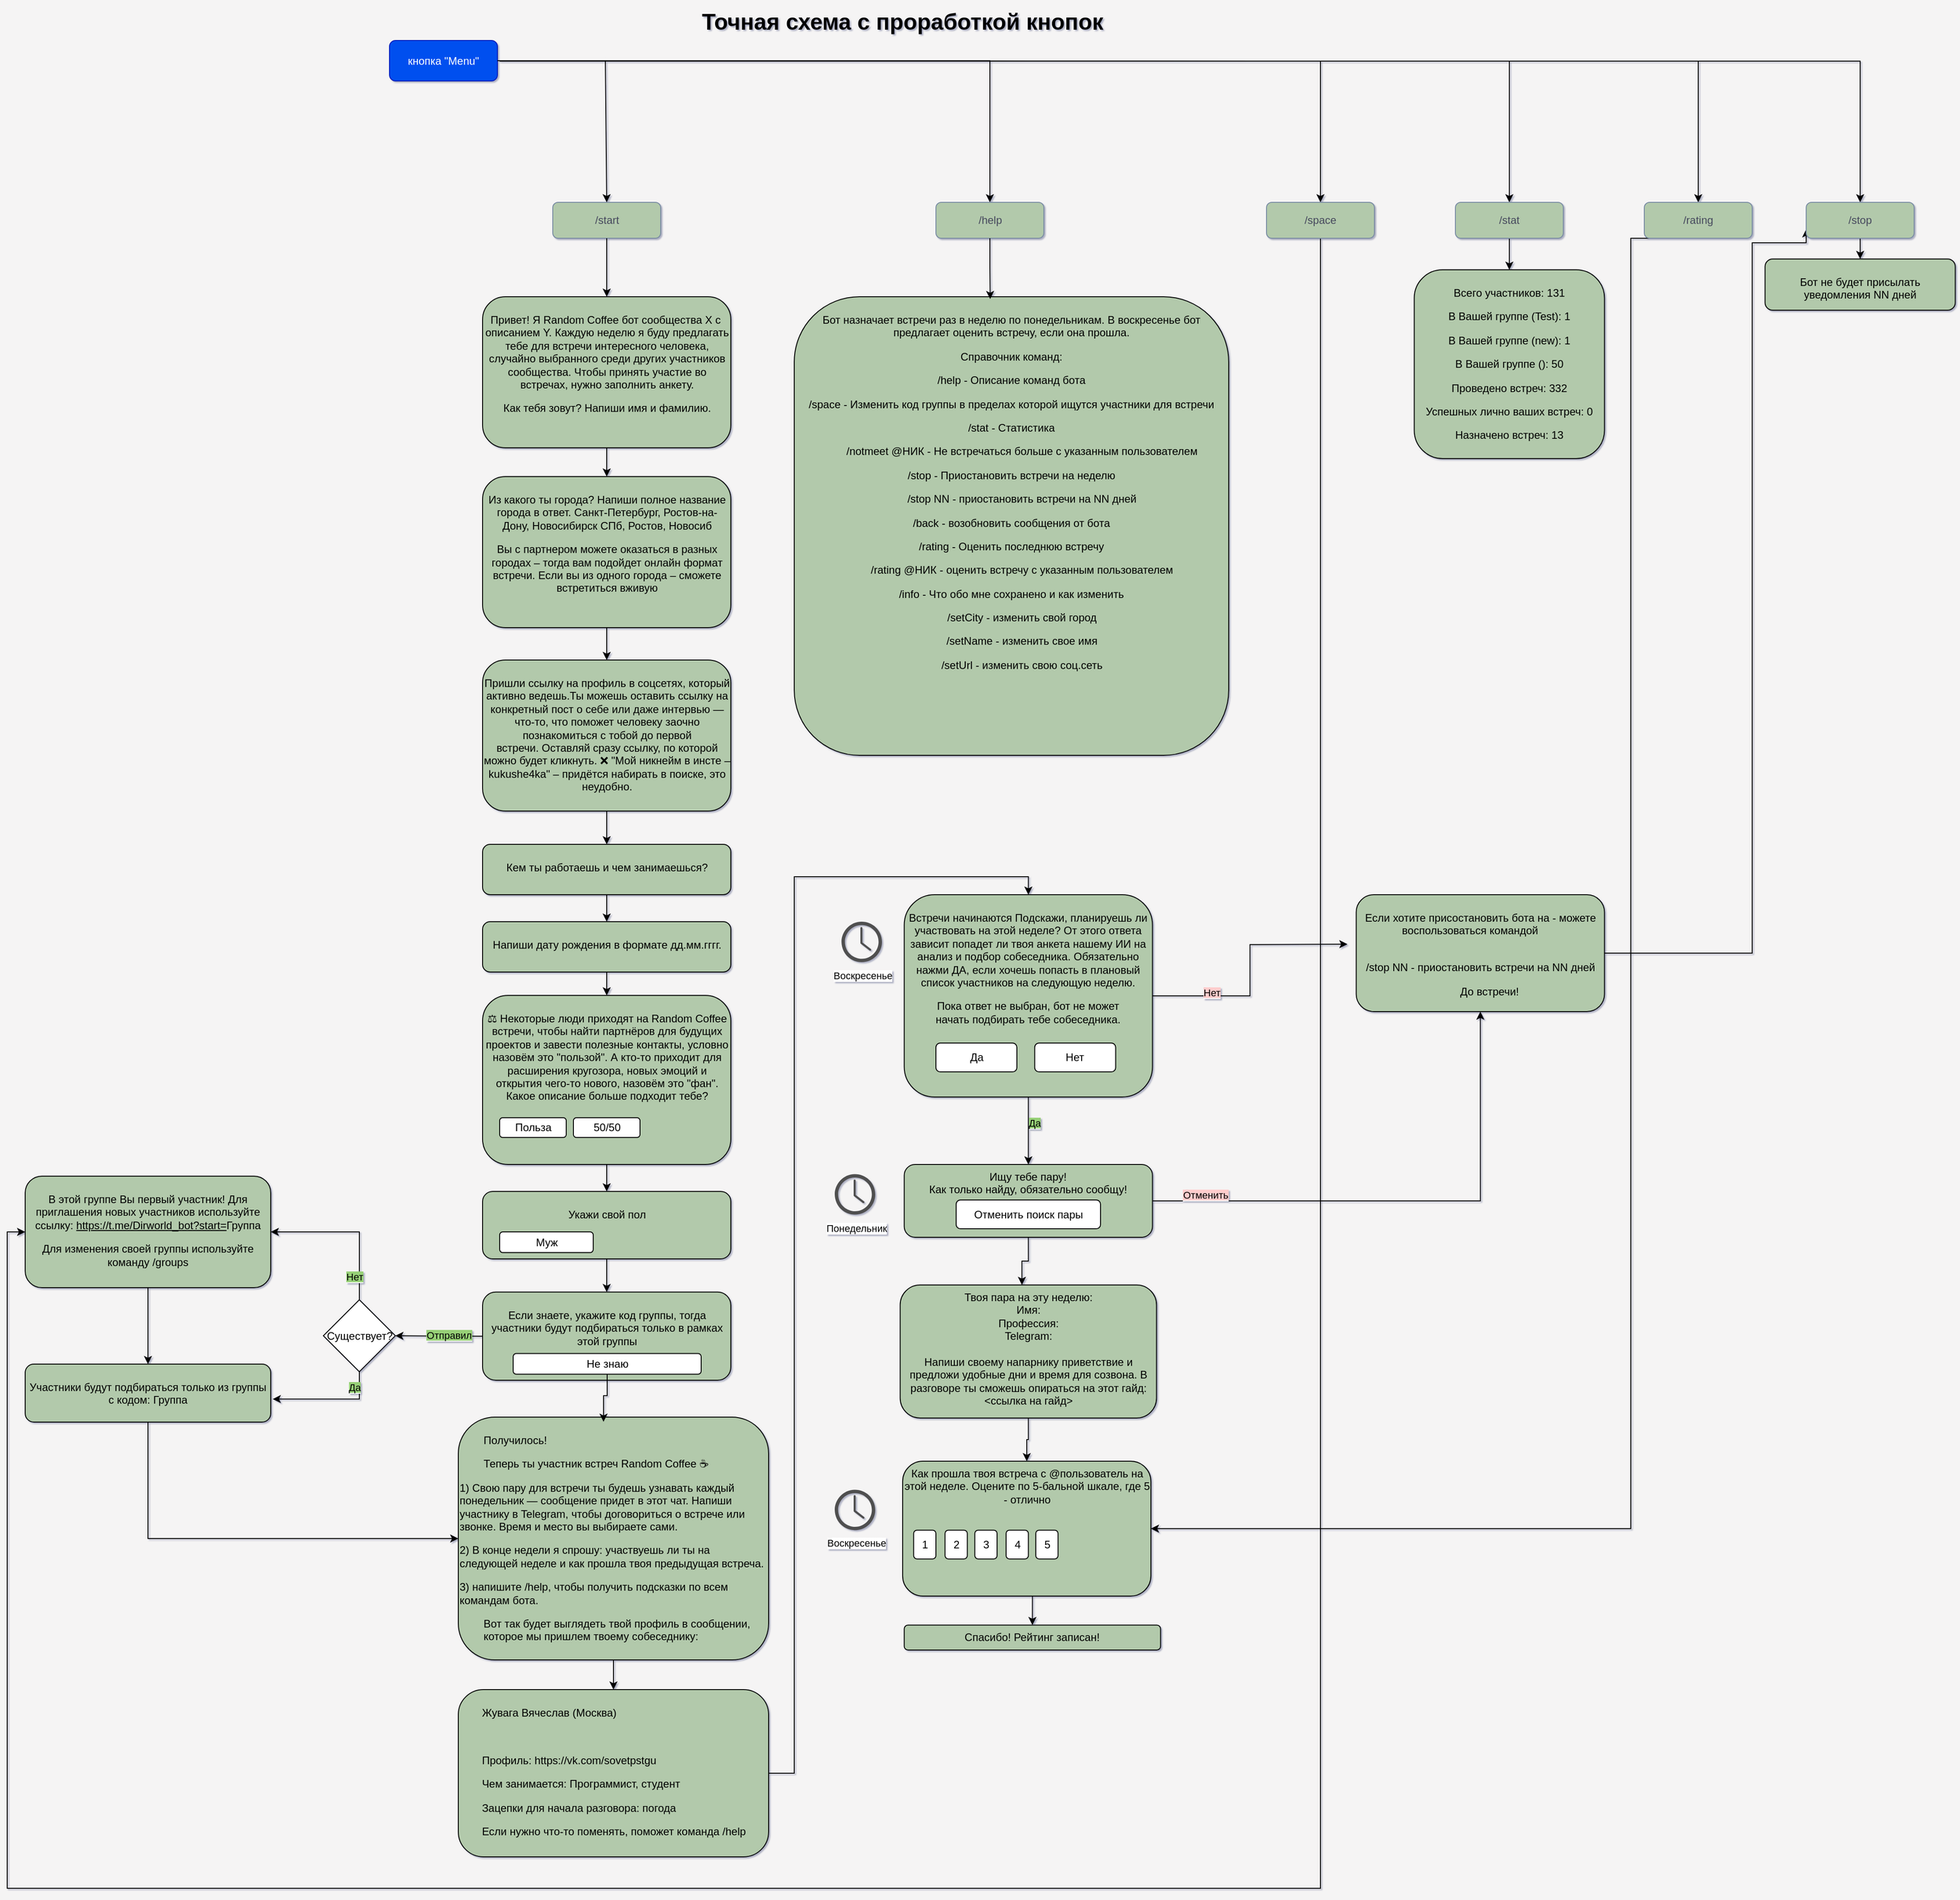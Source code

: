 <mxfile version="24.7.16">
  <diagram id="C5RBs43oDa-KdzZeNtuy" name="Page-1">
    <mxGraphModel dx="4160" dy="3580" grid="1" gridSize="15" guides="1" tooltips="1" connect="1" arrows="0" fold="1" page="1" pageScale="1" pageWidth="827" pageHeight="1169" background="#f5f4f4" math="0" shadow="1">
      <root>
        <mxCell id="WIyWlLk6GJQsqaUBKTNV-0" />
        <mxCell id="WIyWlLk6GJQsqaUBKTNV-1" parent="WIyWlLk6GJQsqaUBKTNV-0" />
        <mxCell id="NgL67tKta2Qz76Dpu4RY-0" value="/start" style="rounded=1;whiteSpace=wrap;html=1;fontSize=12;glass=0;strokeWidth=1;shadow=0;labelBackgroundColor=none;fillColor=#B2C9AB;strokeColor=#788AA3;fontColor=#46495D;" parent="WIyWlLk6GJQsqaUBKTNV-1" vertex="1">
          <mxGeometry x="-973.5" y="-810" width="120" height="40" as="geometry" />
        </mxCell>
        <mxCell id="9mOjJ1WsE1OZXJ1qL5d5-37" style="edgeStyle=orthogonalEdgeStyle;rounded=0;orthogonalLoop=1;jettySize=auto;html=1;exitX=0.5;exitY=1;exitDx=0;exitDy=0;entryX=0.5;entryY=0;entryDx=0;entryDy=0;" edge="1" parent="WIyWlLk6GJQsqaUBKTNV-1" source="NgL67tKta2Qz76Dpu4RY-1" target="9mOjJ1WsE1OZXJ1qL5d5-0">
          <mxGeometry relative="1" as="geometry" />
        </mxCell>
        <mxCell id="NgL67tKta2Qz76Dpu4RY-1" value="&lt;p&gt;Привет!&amp;nbsp;&lt;span style=&quot;background-color: initial;&quot;&gt;Я Random Coffee бот сообщества X c&amp;nbsp; описанием Y.&amp;nbsp;&lt;/span&gt;&lt;span style=&quot;background-color: initial;&quot;&gt;Каждую неделю я буду предлагать тебе для встречи интересного человека, случайно выбранного среди других участников сообщества.&amp;nbsp;&lt;/span&gt;&lt;span style=&quot;background-color: initial;&quot;&gt;Чтобы принять участие во встречах, нужно заполнить анкету.&lt;/span&gt;&lt;/p&gt;&lt;p&gt;Как тебя зовут? Напиши имя и фамилию.&lt;/p&gt;&lt;p&gt;&lt;/p&gt;&lt;p&gt;&lt;br&gt;&lt;/p&gt;&lt;p&gt;&lt;/p&gt;&lt;p&gt;&lt;/p&gt;&lt;p&gt;&lt;/p&gt;" style="rounded=1;whiteSpace=wrap;html=1;fillColor=#b2c9ab;horizontal=1;verticalAlign=top;" parent="WIyWlLk6GJQsqaUBKTNV-1" vertex="1">
          <mxGeometry x="-1051.5" y="-705" width="276" height="168" as="geometry" />
        </mxCell>
        <mxCell id="NgL67tKta2Qz76Dpu4RY-6" value="&lt;font style=&quot;font-size: 25px;&quot;&gt;&lt;b&gt;Точная схема с проработкой кнопок&lt;/b&gt;&lt;/font&gt;" style="text;html=1;align=center;verticalAlign=middle;resizable=0;points=[];autosize=1;strokeColor=none;fillColor=none;" parent="WIyWlLk6GJQsqaUBKTNV-1" vertex="1">
          <mxGeometry x="-825" y="-1035" width="480" height="45" as="geometry" />
        </mxCell>
        <mxCell id="NgL67tKta2Qz76Dpu4RY-7" value="" style="endArrow=classic;html=1;rounded=0;exitX=0.5;exitY=1;exitDx=0;exitDy=0;entryX=0.5;entryY=0;entryDx=0;entryDy=0;" parent="WIyWlLk6GJQsqaUBKTNV-1" source="NgL67tKta2Qz76Dpu4RY-0" target="NgL67tKta2Qz76Dpu4RY-1" edge="1">
          <mxGeometry width="50" height="50" relative="1" as="geometry">
            <mxPoint x="-675" y="-10" as="sourcePoint" />
            <mxPoint x="-913.5" y="-510" as="targetPoint" />
          </mxGeometry>
        </mxCell>
        <mxCell id="NgL67tKta2Qz76Dpu4RY-13" style="edgeStyle=orthogonalEdgeStyle;rounded=0;orthogonalLoop=1;jettySize=auto;html=1;exitX=1;exitY=0.5;exitDx=0;exitDy=0;entryX=0.5;entryY=0;entryDx=0;entryDy=0;" parent="WIyWlLk6GJQsqaUBKTNV-1" source="NgL67tKta2Qz76Dpu4RY-12" target="9mOjJ1WsE1OZXJ1qL5d5-82" edge="1">
          <mxGeometry relative="1" as="geometry">
            <mxPoint x="-555" y="-840" as="targetPoint" />
            <Array as="points">
              <mxPoint x="-487" y="-967" />
            </Array>
          </mxGeometry>
        </mxCell>
        <mxCell id="NgL67tKta2Qz76Dpu4RY-12" value="кнопка &quot;Menu&quot;" style="whiteSpace=wrap;html=1;fillColor=#0050ef;strokeColor=#001DBC;fontColor=#ffffff;rounded=1;glass=0;strokeWidth=1;shadow=0;labelBackgroundColor=none;" parent="WIyWlLk6GJQsqaUBKTNV-1" vertex="1">
          <mxGeometry x="-1155" y="-990" width="120" height="45" as="geometry" />
        </mxCell>
        <mxCell id="NgL67tKta2Qz76Dpu4RY-14" value="" style="endArrow=classic;html=1;rounded=0;exitX=1;exitY=0.5;exitDx=0;exitDy=0;entryX=0.5;entryY=0;entryDx=0;entryDy=0;" parent="WIyWlLk6GJQsqaUBKTNV-1" source="NgL67tKta2Qz76Dpu4RY-12" target="NgL67tKta2Qz76Dpu4RY-0" edge="1">
          <mxGeometry width="50" height="50" relative="1" as="geometry">
            <mxPoint x="-645" y="-625" as="sourcePoint" />
            <mxPoint x="-595" y="-675" as="targetPoint" />
            <Array as="points">
              <mxPoint x="-915" y="-967" />
            </Array>
          </mxGeometry>
        </mxCell>
        <mxCell id="dAuATI4sIa5IFpTI0_0F-1" value="" style="endArrow=classic;html=1;rounded=0;exitX=1;exitY=0.5;exitDx=0;exitDy=0;entryX=0.5;entryY=0;entryDx=0;entryDy=0;" parent="WIyWlLk6GJQsqaUBKTNV-1" source="NgL67tKta2Qz76Dpu4RY-12" target="9mOjJ1WsE1OZXJ1qL5d5-87" edge="1">
          <mxGeometry width="50" height="50" relative="1" as="geometry">
            <mxPoint x="-240" y="-745" as="sourcePoint" />
            <mxPoint x="-8" y="-810" as="targetPoint" />
            <Array as="points">
              <mxPoint x="-120" y="-967" />
              <mxPoint x="-120" y="-885" />
            </Array>
          </mxGeometry>
        </mxCell>
        <mxCell id="9mOjJ1WsE1OZXJ1qL5d5-38" style="edgeStyle=orthogonalEdgeStyle;rounded=0;orthogonalLoop=1;jettySize=auto;html=1;exitX=0.5;exitY=1;exitDx=0;exitDy=0;entryX=0.5;entryY=0;entryDx=0;entryDy=0;" edge="1" parent="WIyWlLk6GJQsqaUBKTNV-1" source="9mOjJ1WsE1OZXJ1qL5d5-0" target="9mOjJ1WsE1OZXJ1qL5d5-2">
          <mxGeometry relative="1" as="geometry" />
        </mxCell>
        <mxCell id="9mOjJ1WsE1OZXJ1qL5d5-0" value="&lt;p&gt;Из какого ты города? Напиши полное название города в ответ.&amp;nbsp;&lt;span style=&quot;background-color: initial;&quot;&gt;Санкт-Петербург, Ростов-на-Дону, Новосибирск&lt;/span&gt;&lt;span style=&quot;background-color: initial;&quot;&gt;&amp;nbsp;СПб, Ростов, Новосиб&lt;/span&gt;&lt;/p&gt;&lt;p&gt;&lt;/p&gt;&lt;p&gt;&lt;/p&gt;&lt;p&gt;&lt;/p&gt;&lt;p&gt;Вы с партнером можете оказаться в разных городах – тогда вам подойдет онлайн формат встречи.&amp;nbsp;&lt;span style=&quot;background-color: initial;&quot;&gt;Если вы из одного города – сможете встретиться вживую&lt;/span&gt;&lt;/p&gt;&lt;p&gt;&lt;/p&gt;&lt;p&gt;&lt;/p&gt;&lt;p&gt;&lt;/p&gt;" style="rounded=1;whiteSpace=wrap;html=1;fillColor=#b2c9ab;horizontal=1;verticalAlign=top;" vertex="1" parent="WIyWlLk6GJQsqaUBKTNV-1">
          <mxGeometry x="-1051.5" y="-505" width="276" height="168" as="geometry" />
        </mxCell>
        <mxCell id="9mOjJ1WsE1OZXJ1qL5d5-39" style="edgeStyle=orthogonalEdgeStyle;rounded=0;orthogonalLoop=1;jettySize=auto;html=1;exitX=0.5;exitY=1;exitDx=0;exitDy=0;entryX=0.5;entryY=0;entryDx=0;entryDy=0;" edge="1" parent="WIyWlLk6GJQsqaUBKTNV-1" source="9mOjJ1WsE1OZXJ1qL5d5-2" target="9mOjJ1WsE1OZXJ1qL5d5-4">
          <mxGeometry relative="1" as="geometry" />
        </mxCell>
        <mxCell id="9mOjJ1WsE1OZXJ1qL5d5-2" value="&lt;p&gt;Пришли ссылку на профиль в соцсетях, который активно ведешь.&lt;span style=&quot;background-color: initial;&quot;&gt;Ты можешь оставить ссылку на конкретный пост о себе или даже интервью — что-то, что поможет человеку заочно познакомиться с тобой до первой встречи.&amp;nbsp;&lt;/span&gt;&lt;span style=&quot;background-color: initial;&quot;&gt;Оставляй сразу ссылку, по которой можно будет кликнуть. ❌ &quot;Мой никнейм в инсте – kukushe4ka&quot; – придётся набирать в поиске, это неудобно.&lt;/span&gt;&lt;/p&gt;&lt;p&gt;&lt;/p&gt;&lt;p&gt;&lt;/p&gt;&lt;p&gt;&lt;/p&gt;" style="rounded=1;whiteSpace=wrap;html=1;fillColor=#b2c9ab;horizontal=1;verticalAlign=top;" vertex="1" parent="WIyWlLk6GJQsqaUBKTNV-1">
          <mxGeometry x="-1051.5" y="-301" width="276" height="168" as="geometry" />
        </mxCell>
        <mxCell id="9mOjJ1WsE1OZXJ1qL5d5-40" style="edgeStyle=orthogonalEdgeStyle;rounded=0;orthogonalLoop=1;jettySize=auto;html=1;exitX=0.5;exitY=1;exitDx=0;exitDy=0;entryX=0.5;entryY=0;entryDx=0;entryDy=0;" edge="1" parent="WIyWlLk6GJQsqaUBKTNV-1" source="9mOjJ1WsE1OZXJ1qL5d5-4" target="9mOjJ1WsE1OZXJ1qL5d5-5">
          <mxGeometry relative="1" as="geometry" />
        </mxCell>
        <mxCell id="9mOjJ1WsE1OZXJ1qL5d5-4" value="&lt;p&gt;Кем ты работаешь и чем занимаешься?&lt;/p&gt;&lt;p&gt;&lt;/p&gt;&lt;p&gt;&lt;/p&gt;&lt;p&gt;&lt;/p&gt;" style="rounded=1;whiteSpace=wrap;html=1;fillColor=#b2c9ab;horizontal=1;verticalAlign=top;" vertex="1" parent="WIyWlLk6GJQsqaUBKTNV-1">
          <mxGeometry x="-1051.5" y="-96" width="276" height="56" as="geometry" />
        </mxCell>
        <mxCell id="9mOjJ1WsE1OZXJ1qL5d5-42" style="edgeStyle=orthogonalEdgeStyle;rounded=0;orthogonalLoop=1;jettySize=auto;html=1;exitX=0.5;exitY=1;exitDx=0;exitDy=0;entryX=0.5;entryY=0;entryDx=0;entryDy=0;" edge="1" parent="WIyWlLk6GJQsqaUBKTNV-1" source="9mOjJ1WsE1OZXJ1qL5d5-5" target="9mOjJ1WsE1OZXJ1qL5d5-6">
          <mxGeometry relative="1" as="geometry" />
        </mxCell>
        <mxCell id="9mOjJ1WsE1OZXJ1qL5d5-5" value="&lt;p&gt;Напиши дату рождения в формате дд.мм.гггг.&lt;/p&gt;&lt;div&gt;&lt;br&gt;&lt;/div&gt;&lt;p&gt;&lt;/p&gt;&lt;p&gt;&lt;/p&gt;&lt;p&gt;&lt;/p&gt;" style="rounded=1;whiteSpace=wrap;html=1;fillColor=#b2c9ab;horizontal=1;verticalAlign=top;" vertex="1" parent="WIyWlLk6GJQsqaUBKTNV-1">
          <mxGeometry x="-1051.5" y="-10" width="276" height="56" as="geometry" />
        </mxCell>
        <mxCell id="9mOjJ1WsE1OZXJ1qL5d5-43" style="edgeStyle=orthogonalEdgeStyle;rounded=0;orthogonalLoop=1;jettySize=auto;html=1;exitX=0.5;exitY=1;exitDx=0;exitDy=0;entryX=0.5;entryY=0;entryDx=0;entryDy=0;" edge="1" parent="WIyWlLk6GJQsqaUBKTNV-1" source="9mOjJ1WsE1OZXJ1qL5d5-6" target="9mOjJ1WsE1OZXJ1qL5d5-10">
          <mxGeometry relative="1" as="geometry" />
        </mxCell>
        <mxCell id="9mOjJ1WsE1OZXJ1qL5d5-6" value="&lt;p&gt;&lt;/p&gt;&lt;p&gt;&lt;/p&gt;&lt;p&gt;&lt;/p&gt;&lt;p&gt;&lt;/p&gt;&lt;p&gt;&lt;/p&gt;&lt;p&gt;&lt;span style=&quot;color: rgb(0, 0, 0);&quot;&gt;⚖️ Некоторые люди приходят на Random Coffee встречи, чтобы найти партнёров для будущих проектов и завести полезные контакты, условно назовём это &quot;пользой&quot;. А кто-то приходит для расширения кругозора, новых эмоций и открытия чего-то нового, назовём это &quot;фан&quot;. Какое описание больше подходит тебе?&lt;/span&gt;&lt;/p&gt;&lt;p&gt;&lt;/p&gt;&lt;p&gt;&lt;/p&gt;&lt;p&gt;&lt;/p&gt;" style="rounded=1;whiteSpace=wrap;html=1;fillColor=#b2c9ab;horizontal=1;verticalAlign=top;" vertex="1" parent="WIyWlLk6GJQsqaUBKTNV-1">
          <mxGeometry x="-1051.5" y="72" width="276" height="188" as="geometry" />
        </mxCell>
        <mxCell id="9mOjJ1WsE1OZXJ1qL5d5-7" value="Польза" style="rounded=1;whiteSpace=wrap;html=1;" vertex="1" parent="WIyWlLk6GJQsqaUBKTNV-1">
          <mxGeometry x="-1032.5" y="208" width="74" height="22" as="geometry" />
        </mxCell>
        <mxCell id="9mOjJ1WsE1OZXJ1qL5d5-8" value="50/50" style="rounded=1;whiteSpace=wrap;html=1;" vertex="1" parent="WIyWlLk6GJQsqaUBKTNV-1">
          <mxGeometry x="-950.5" y="208" width="74" height="22" as="geometry" />
        </mxCell>
        <mxCell id="9mOjJ1WsE1OZXJ1qL5d5-44" style="edgeStyle=orthogonalEdgeStyle;rounded=0;orthogonalLoop=1;jettySize=auto;html=1;exitX=0.5;exitY=1;exitDx=0;exitDy=0;entryX=0.5;entryY=0;entryDx=0;entryDy=0;" edge="1" parent="WIyWlLk6GJQsqaUBKTNV-1" source="9mOjJ1WsE1OZXJ1qL5d5-10" target="9mOjJ1WsE1OZXJ1qL5d5-13">
          <mxGeometry relative="1" as="geometry" />
        </mxCell>
        <mxCell id="9mOjJ1WsE1OZXJ1qL5d5-10" value="&lt;p&gt;Укажи свой пол&lt;/p&gt;&lt;p&gt;&lt;/p&gt;&lt;p&gt;&lt;/p&gt;&lt;p&gt;&lt;/p&gt;" style="rounded=1;whiteSpace=wrap;html=1;fillColor=#b2c9ab;horizontal=1;verticalAlign=top;" vertex="1" parent="WIyWlLk6GJQsqaUBKTNV-1">
          <mxGeometry x="-1051.5" y="290" width="276" height="75" as="geometry" />
        </mxCell>
        <mxCell id="9mOjJ1WsE1OZXJ1qL5d5-11" value="Муж" style="rounded=1;whiteSpace=wrap;html=1;" vertex="1" parent="WIyWlLk6GJQsqaUBKTNV-1">
          <mxGeometry x="-1032.5" y="335" width="104" height="23" as="geometry" />
        </mxCell>
        <mxCell id="9mOjJ1WsE1OZXJ1qL5d5-24" style="edgeStyle=orthogonalEdgeStyle;rounded=0;orthogonalLoop=1;jettySize=auto;html=1;exitX=0;exitY=0.5;exitDx=0;exitDy=0;entryX=1;entryY=0.5;entryDx=0;entryDy=0;" edge="1" parent="WIyWlLk6GJQsqaUBKTNV-1" source="9mOjJ1WsE1OZXJ1qL5d5-13" target="9mOjJ1WsE1OZXJ1qL5d5-19">
          <mxGeometry relative="1" as="geometry" />
        </mxCell>
        <mxCell id="9mOjJ1WsE1OZXJ1qL5d5-13" value="&lt;p&gt;Если знаете, укажите код группы, тогда участники будут подбираться только в рамках этой группы&lt;br&gt;&lt;/p&gt;&lt;p&gt;&lt;/p&gt;&lt;p&gt;&lt;/p&gt;&lt;p&gt;&lt;/p&gt;" style="rounded=1;whiteSpace=wrap;html=1;fillColor=#b2c9ab;horizontal=1;verticalAlign=top;" vertex="1" parent="WIyWlLk6GJQsqaUBKTNV-1">
          <mxGeometry x="-1051.5" y="401.88" width="276" height="98.12" as="geometry" />
        </mxCell>
        <mxCell id="9mOjJ1WsE1OZXJ1qL5d5-14" value="Не знаю" style="rounded=1;whiteSpace=wrap;html=1;" vertex="1" parent="WIyWlLk6GJQsqaUBKTNV-1">
          <mxGeometry x="-1017.5" y="470.25" width="209" height="23" as="geometry" />
        </mxCell>
        <mxCell id="9mOjJ1WsE1OZXJ1qL5d5-46" style="edgeStyle=orthogonalEdgeStyle;rounded=0;orthogonalLoop=1;jettySize=auto;html=1;exitX=0.5;exitY=1;exitDx=0;exitDy=0;entryX=0.5;entryY=0;entryDx=0;entryDy=0;" edge="1" parent="WIyWlLk6GJQsqaUBKTNV-1" source="9mOjJ1WsE1OZXJ1qL5d5-15" target="9mOjJ1WsE1OZXJ1qL5d5-29">
          <mxGeometry relative="1" as="geometry" />
        </mxCell>
        <mxCell id="9mOjJ1WsE1OZXJ1qL5d5-15" value="&lt;p style=&quot;text-align: left;&quot;&gt;&amp;nbsp; &amp;nbsp;&lt;span style=&quot;white-space: pre;&quot;&gt;&#x9;&lt;/span&gt;Получилось!&amp;nbsp;&lt;/p&gt;&lt;p style=&quot;text-align: left;&quot;&gt;&lt;span style=&quot;background-color: initial;&quot;&gt;&lt;span style=&quot;white-space: pre;&quot;&gt;&#x9;&lt;/span&gt;Теперь ты участник встреч Random Coffee ☕️&lt;/span&gt;&lt;/p&gt;&lt;p&gt;&lt;/p&gt;&lt;p&gt;&lt;/p&gt;&lt;p style=&quot;text-align: left;&quot;&gt;1) Свою пару для встречи ты будешь узнавать каждый понедельник — сообщение придет в этот чат.&amp;nbsp;&lt;span style=&quot;background-color: initial;&quot;&gt;Напиши участнику в Telegram, чтобы договориться о встрече или звонке.&amp;nbsp;&lt;/span&gt;&lt;span style=&quot;background-color: initial;&quot;&gt;Время и место вы выбираете сами.&lt;/span&gt;&lt;/p&gt;&lt;p&gt;&lt;/p&gt;&lt;p&gt;&lt;/p&gt;&lt;p style=&quot;text-align: left;&quot;&gt;2) В конце недели я спрошу: участвуешь ли ты на следующей неделе и как прошла твоя предыдущая встреча.&lt;/p&gt;&lt;p&gt;&lt;/p&gt;&lt;p&gt;&lt;/p&gt;&lt;p style=&quot;text-align: left;&quot;&gt;3) напишите /help, чтобы получить подсказки по всем командам бота.&lt;/p&gt;&lt;p&gt;&lt;/p&gt;&lt;p&gt;&lt;/p&gt;&lt;p style=&quot;text-align: left;&quot;&gt;&lt;span style=&quot;white-space: pre;&quot;&gt;&#x9;&lt;/span&gt;Вот так будет выглядеть твой профиль в сообщении, &lt;span style=&quot;white-space: pre;&quot;&gt;&#x9;&lt;/span&gt;которое мы пришлем твоему собеседнику:&lt;/p&gt;&lt;p&gt;&lt;/p&gt;&lt;p style=&quot;text-align: left;&quot;&gt;&lt;br&gt;&lt;/p&gt;&lt;p&gt;&lt;/p&gt;&lt;p&gt;&lt;/p&gt;&lt;p&gt;&lt;/p&gt;" style="rounded=1;whiteSpace=wrap;html=1;fillColor=#b2c9ab;horizontal=1;verticalAlign=top;" vertex="1" parent="WIyWlLk6GJQsqaUBKTNV-1">
          <mxGeometry x="-1078.5" y="541" width="345" height="270" as="geometry" />
        </mxCell>
        <mxCell id="9mOjJ1WsE1OZXJ1qL5d5-18" value="&lt;span style=&quot;background-color: rgb(151, 208, 119);&quot;&gt;Отправил&lt;br&gt;&lt;/span&gt;" style="edgeLabel;html=1;align=center;verticalAlign=middle;resizable=0;points=[];" vertex="1" connectable="0" parent="WIyWlLk6GJQsqaUBKTNV-1">
          <mxGeometry x="-1093.496" y="450.5" as="geometry">
            <mxPoint x="4" y="-1" as="offset" />
          </mxGeometry>
        </mxCell>
        <mxCell id="9mOjJ1WsE1OZXJ1qL5d5-23" style="edgeStyle=orthogonalEdgeStyle;rounded=0;orthogonalLoop=1;jettySize=auto;html=1;exitX=0.5;exitY=0;exitDx=0;exitDy=0;entryX=1;entryY=0.5;entryDx=0;entryDy=0;" edge="1" parent="WIyWlLk6GJQsqaUBKTNV-1" source="9mOjJ1WsE1OZXJ1qL5d5-19" target="9mOjJ1WsE1OZXJ1qL5d5-20">
          <mxGeometry relative="1" as="geometry" />
        </mxCell>
        <mxCell id="9mOjJ1WsE1OZXJ1qL5d5-19" value="Существует?" style="rhombus;whiteSpace=wrap;html=1;" vertex="1" parent="WIyWlLk6GJQsqaUBKTNV-1">
          <mxGeometry x="-1228.5" y="410.5" width="80" height="80" as="geometry" />
        </mxCell>
        <mxCell id="9mOjJ1WsE1OZXJ1qL5d5-27" style="edgeStyle=orthogonalEdgeStyle;rounded=0;orthogonalLoop=1;jettySize=auto;html=1;exitX=0.5;exitY=1;exitDx=0;exitDy=0;entryX=0.5;entryY=0;entryDx=0;entryDy=0;" edge="1" parent="WIyWlLk6GJQsqaUBKTNV-1" source="9mOjJ1WsE1OZXJ1qL5d5-20" target="9mOjJ1WsE1OZXJ1qL5d5-21">
          <mxGeometry relative="1" as="geometry" />
        </mxCell>
        <mxCell id="9mOjJ1WsE1OZXJ1qL5d5-20" value="&lt;p&gt;В этой группе Вы первый участник!&amp;nbsp;&lt;span style=&quot;background-color: initial;&quot;&gt;Для приглашения новых участников используйте ссылку:&amp;nbsp;&lt;/span&gt;&lt;a style=&quot;background-color: initial; color: rgb(0, 0, 0);&quot; target=&quot;_blank&quot; href=&quot;&lt;span style=&quot;&gt;https://t.me/Dirworld_bot?start=&lt;/a&gt;Группа&lt;/p&gt;&lt;p&gt;&lt;/p&gt;&lt;p&gt;Для изменения своей груп&lt;span class=&quot;ql-cursor&quot;&gt;﻿&lt;/span&gt;пы используйте команду&amp;nbsp;&lt;span style=&quot;background-color: initial;&quot;&gt;/groups&lt;/span&gt;&lt;/p&gt;&lt;p&gt;&lt;/p&gt;&lt;p&gt;&lt;/p&gt;&lt;p&gt;&lt;/p&gt;" style="rounded=1;whiteSpace=wrap;html=1;fillColor=#b2c9ab;horizontal=1;verticalAlign=top;" vertex="1" parent="WIyWlLk6GJQsqaUBKTNV-1">
          <mxGeometry x="-1560" y="272.94" width="273" height="124.12" as="geometry" />
        </mxCell>
        <mxCell id="9mOjJ1WsE1OZXJ1qL5d5-28" style="edgeStyle=orthogonalEdgeStyle;rounded=0;orthogonalLoop=1;jettySize=auto;html=1;exitX=0.5;exitY=1;exitDx=0;exitDy=0;entryX=0;entryY=0.5;entryDx=0;entryDy=0;" edge="1" parent="WIyWlLk6GJQsqaUBKTNV-1" source="9mOjJ1WsE1OZXJ1qL5d5-21" target="9mOjJ1WsE1OZXJ1qL5d5-15">
          <mxGeometry relative="1" as="geometry" />
        </mxCell>
        <mxCell id="9mOjJ1WsE1OZXJ1qL5d5-21" value="&lt;p&gt;Участники будут подбираться только из группы с кодом: Группа&lt;br&gt;&lt;/p&gt;&lt;p&gt;&lt;/p&gt;&lt;p&gt;&lt;/p&gt;&lt;p&gt;&lt;/p&gt;" style="rounded=1;whiteSpace=wrap;html=1;fillColor=#b2c9ab;horizontal=1;verticalAlign=top;" vertex="1" parent="WIyWlLk6GJQsqaUBKTNV-1">
          <mxGeometry x="-1560" y="482" width="273" height="64.5" as="geometry" />
        </mxCell>
        <mxCell id="9mOjJ1WsE1OZXJ1qL5d5-22" style="edgeStyle=orthogonalEdgeStyle;rounded=0;orthogonalLoop=1;jettySize=auto;html=1;exitX=0.5;exitY=1;exitDx=0;exitDy=0;entryX=1.008;entryY=0.603;entryDx=0;entryDy=0;entryPerimeter=0;" edge="1" parent="WIyWlLk6GJQsqaUBKTNV-1" source="9mOjJ1WsE1OZXJ1qL5d5-19" target="9mOjJ1WsE1OZXJ1qL5d5-21">
          <mxGeometry relative="1" as="geometry" />
        </mxCell>
        <mxCell id="9mOjJ1WsE1OZXJ1qL5d5-25" value="&lt;span style=&quot;background-color: rgb(151, 208, 119);&quot;&gt;Да&lt;br&gt;&lt;/span&gt;" style="edgeLabel;html=1;align=center;verticalAlign=middle;resizable=0;points=[];" vertex="1" connectable="0" parent="WIyWlLk6GJQsqaUBKTNV-1">
          <mxGeometry x="-1198.496" y="508.87" as="geometry">
            <mxPoint x="4" y="-1" as="offset" />
          </mxGeometry>
        </mxCell>
        <mxCell id="9mOjJ1WsE1OZXJ1qL5d5-26" value="&lt;span style=&quot;background-color: rgb(151, 208, 119);&quot;&gt;Нет&lt;br&gt;&lt;/span&gt;" style="edgeLabel;html=1;align=center;verticalAlign=middle;resizable=0;points=[];" vertex="1" connectable="0" parent="WIyWlLk6GJQsqaUBKTNV-1">
          <mxGeometry x="-1198.496" y="386" as="geometry">
            <mxPoint x="4" y="-1" as="offset" />
          </mxGeometry>
        </mxCell>
        <mxCell id="9mOjJ1WsE1OZXJ1qL5d5-86" style="edgeStyle=orthogonalEdgeStyle;rounded=0;orthogonalLoop=1;jettySize=auto;html=1;exitX=1;exitY=0.5;exitDx=0;exitDy=0;entryX=0.5;entryY=0;entryDx=0;entryDy=0;" edge="1" parent="WIyWlLk6GJQsqaUBKTNV-1" source="9mOjJ1WsE1OZXJ1qL5d5-29" target="9mOjJ1WsE1OZXJ1qL5d5-30">
          <mxGeometry relative="1" as="geometry">
            <Array as="points">
              <mxPoint x="-705" y="937" />
              <mxPoint x="-705" y="-60" />
              <mxPoint x="-445" y="-60" />
            </Array>
          </mxGeometry>
        </mxCell>
        <mxCell id="9mOjJ1WsE1OZXJ1qL5d5-29" value="&lt;p style=&quot;text-align: left;&quot;&gt;Жувага Вячеслав (Москва)&lt;/p&gt;&lt;p style=&quot;text-align: left;&quot;&gt;&lt;br&gt;&lt;/p&gt;&lt;p style=&quot;text-align: left;&quot;&gt;Профиль: https://vk.com/sovetpstgu&lt;/p&gt;&lt;p style=&quot;text-align: left;&quot;&gt;&lt;span style=&quot;background-color: initial;&quot;&gt;Чем занимается: Программист, студент&lt;/span&gt;&lt;br&gt;&lt;/p&gt;&lt;p style=&quot;text-align: left;&quot;&gt;&lt;span style=&quot;background-color: initial;&quot;&gt;Зацепки для начала разговора: погода&lt;/span&gt;&lt;br&gt;&lt;/p&gt;&lt;p style=&quot;text-align: left;&quot;&gt;&lt;span style=&quot;background-color: initial;&quot;&gt;Если нужно что-то поменять, поможет команда /help&lt;/span&gt;&lt;br&gt;&lt;/p&gt;&lt;p&gt;&lt;/p&gt;&lt;p&gt;&lt;/p&gt;&lt;p&gt;&lt;/p&gt;" style="rounded=1;whiteSpace=wrap;html=1;fillColor=#b2c9ab;horizontal=1;verticalAlign=top;" vertex="1" parent="WIyWlLk6GJQsqaUBKTNV-1">
          <mxGeometry x="-1078.5" y="844" width="345" height="186" as="geometry" />
        </mxCell>
        <mxCell id="9mOjJ1WsE1OZXJ1qL5d5-34" style="edgeStyle=orthogonalEdgeStyle;rounded=0;orthogonalLoop=1;jettySize=auto;html=1;exitX=1;exitY=0.5;exitDx=0;exitDy=0;" edge="1" parent="WIyWlLk6GJQsqaUBKTNV-1" source="9mOjJ1WsE1OZXJ1qL5d5-30">
          <mxGeometry relative="1" as="geometry">
            <mxPoint x="-90" y="15" as="targetPoint" />
          </mxGeometry>
        </mxCell>
        <mxCell id="9mOjJ1WsE1OZXJ1qL5d5-51" style="edgeStyle=orthogonalEdgeStyle;rounded=0;orthogonalLoop=1;jettySize=auto;html=1;exitX=0.5;exitY=1;exitDx=0;exitDy=0;entryX=0.5;entryY=0;entryDx=0;entryDy=0;" edge="1" parent="WIyWlLk6GJQsqaUBKTNV-1" source="9mOjJ1WsE1OZXJ1qL5d5-30" target="9mOjJ1WsE1OZXJ1qL5d5-49">
          <mxGeometry relative="1" as="geometry" />
        </mxCell>
        <mxCell id="9mOjJ1WsE1OZXJ1qL5d5-30" value="&lt;p&gt;Встречи начинаются&amp;nbsp;&lt;span style=&quot;background-color: initial;&quot;&gt;Подскажи, планируешь ли участвовать на&amp;nbsp;&lt;/span&gt;&lt;span style=&quot;background-color: initial;&quot;&gt;этой неделе?&amp;nbsp;&lt;/span&gt;&lt;span style=&quot;background-color: initial;&quot;&gt;От этого ответа зависит попадет ли твоя анкета&amp;nbsp;&lt;/span&gt;&lt;span style=&quot;background-color: initial;&quot;&gt;нашему ИИ на анализ и подбор собеседника.&amp;nbsp;&lt;/span&gt;&lt;span style=&quot;background-color: initial;&quot;&gt;Обязательно нажми ДА, если хочешь попасть&amp;nbsp;&lt;/span&gt;&lt;span style=&quot;background-color: initial;&quot;&gt;в плановый список участников на следующую&amp;nbsp;&lt;/span&gt;&lt;span style=&quot;background-color: initial;&quot;&gt;неделю.&lt;/span&gt;&lt;/p&gt;&lt;p&gt;&lt;span style=&quot;background-color: initial;&quot;&gt;Пока ответ не выбран, бот не может начать&amp;nbsp;&lt;/span&gt;&lt;span style=&quot;background-color: initial;&quot;&gt;подбирать тебе собеседника.&lt;/span&gt;&lt;/p&gt;&lt;p&gt;&lt;br&gt;&lt;/p&gt;&lt;p&gt;&amp;nbsp; &amp;nbsp; &amp;nbsp;&amp;nbsp;&lt;/p&gt;&lt;p&gt;&lt;/p&gt;&lt;p&gt;&lt;/p&gt;&lt;p&gt;&lt;/p&gt;" style="rounded=1;whiteSpace=wrap;html=1;fillColor=#b2c9ab;horizontal=1;verticalAlign=top;" vertex="1" parent="WIyWlLk6GJQsqaUBKTNV-1">
          <mxGeometry x="-582.75" y="-40" width="276" height="225" as="geometry" />
        </mxCell>
        <mxCell id="9mOjJ1WsE1OZXJ1qL5d5-32" value="Да" style="rounded=1;whiteSpace=wrap;html=1;" vertex="1" parent="WIyWlLk6GJQsqaUBKTNV-1">
          <mxGeometry x="-547.5" y="125" width="90" height="32" as="geometry" />
        </mxCell>
        <mxCell id="9mOjJ1WsE1OZXJ1qL5d5-33" value="Нет" style="rounded=1;whiteSpace=wrap;html=1;" vertex="1" parent="WIyWlLk6GJQsqaUBKTNV-1">
          <mxGeometry x="-437.68" y="125" width="90" height="32" as="geometry" />
        </mxCell>
        <mxCell id="9mOjJ1WsE1OZXJ1qL5d5-36" value="&lt;span style=&quot;background-color: rgb(255, 204, 204);&quot;&gt;Нет&lt;/span&gt;" style="edgeLabel;html=1;align=center;verticalAlign=middle;resizable=0;points=[];" vertex="1" connectable="0" parent="WIyWlLk6GJQsqaUBKTNV-1">
          <mxGeometry x="-333.246" y="275" as="geometry">
            <mxPoint x="92" y="-206" as="offset" />
          </mxGeometry>
        </mxCell>
        <mxCell id="9mOjJ1WsE1OZXJ1qL5d5-45" style="edgeStyle=orthogonalEdgeStyle;rounded=0;orthogonalLoop=1;jettySize=auto;html=1;exitX=0.5;exitY=1;exitDx=0;exitDy=0;entryX=0.468;entryY=0.019;entryDx=0;entryDy=0;entryPerimeter=0;" edge="1" parent="WIyWlLk6GJQsqaUBKTNV-1" source="9mOjJ1WsE1OZXJ1qL5d5-14" target="9mOjJ1WsE1OZXJ1qL5d5-15">
          <mxGeometry relative="1" as="geometry" />
        </mxCell>
        <mxCell id="9mOjJ1WsE1OZXJ1qL5d5-55" style="edgeStyle=orthogonalEdgeStyle;rounded=0;orthogonalLoop=1;jettySize=auto;html=1;exitX=1;exitY=0.5;exitDx=0;exitDy=0;entryX=0.5;entryY=1;entryDx=0;entryDy=0;" edge="1" parent="WIyWlLk6GJQsqaUBKTNV-1" source="9mOjJ1WsE1OZXJ1qL5d5-49" target="9mOjJ1WsE1OZXJ1qL5d5-96">
          <mxGeometry relative="1" as="geometry">
            <mxPoint x="-172.5" y="95" as="targetPoint" />
          </mxGeometry>
        </mxCell>
        <mxCell id="9mOjJ1WsE1OZXJ1qL5d5-49" value="Ищу тебе пару!&lt;br&gt;Как только найду, обязательно сообщу!" style="rounded=1;whiteSpace=wrap;html=1;fillColor=#b2c9ab;horizontal=1;verticalAlign=top;" vertex="1" parent="WIyWlLk6GJQsqaUBKTNV-1">
          <mxGeometry x="-582.75" y="260" width="276" height="81" as="geometry" />
        </mxCell>
        <mxCell id="9mOjJ1WsE1OZXJ1qL5d5-50" value="Отменить поиск пары" style="rounded=1;whiteSpace=wrap;html=1;" vertex="1" parent="WIyWlLk6GJQsqaUBKTNV-1">
          <mxGeometry x="-525" y="299.5" width="160.5" height="32" as="geometry" />
        </mxCell>
        <mxCell id="9mOjJ1WsE1OZXJ1qL5d5-52" value="&lt;span style=&quot;background-color: rgb(151, 208, 119);&quot;&gt;Да&lt;br&gt;&lt;/span&gt;" style="edgeLabel;html=1;align=center;verticalAlign=middle;resizable=0;points=[];" vertex="1" connectable="0" parent="WIyWlLk6GJQsqaUBKTNV-1">
          <mxGeometry x="-444.746" y="215" as="geometry">
            <mxPoint x="6" y="-1" as="offset" />
          </mxGeometry>
        </mxCell>
        <mxCell id="9mOjJ1WsE1OZXJ1qL5d5-53" value="" style="sketch=0;pointerEvents=1;shadow=0;dashed=0;html=1;strokeColor=none;fillColor=#505050;labelPosition=center;verticalLabelPosition=bottom;verticalAlign=top;outlineConnect=0;align=center;shape=mxgraph.office.concepts.clock;" vertex="1" parent="WIyWlLk6GJQsqaUBKTNV-1">
          <mxGeometry x="-660" y="270.75" width="45" height="45" as="geometry" />
        </mxCell>
        <mxCell id="9mOjJ1WsE1OZXJ1qL5d5-54" value="Понедельник" style="edgeLabel;html=1;align=center;verticalAlign=middle;resizable=0;points=[];" vertex="1" connectable="0" parent="WIyWlLk6GJQsqaUBKTNV-1">
          <mxGeometry x="-637.496" y="330.25" as="geometry">
            <mxPoint x="1" as="offset" />
          </mxGeometry>
        </mxCell>
        <mxCell id="9mOjJ1WsE1OZXJ1qL5d5-56" value="&lt;span style=&quot;background-color: rgb(255, 204, 204);&quot;&gt;Отменить&lt;/span&gt;" style="edgeLabel;html=1;align=center;verticalAlign=middle;resizable=0;points=[];" vertex="1" connectable="0" parent="WIyWlLk6GJQsqaUBKTNV-1">
          <mxGeometry x="-340.436" y="500" as="geometry">
            <mxPoint x="92" y="-206" as="offset" />
          </mxGeometry>
        </mxCell>
        <mxCell id="9mOjJ1WsE1OZXJ1qL5d5-67" style="edgeStyle=orthogonalEdgeStyle;rounded=0;orthogonalLoop=1;jettySize=auto;html=1;exitX=0.5;exitY=1;exitDx=0;exitDy=0;entryX=0.5;entryY=0;entryDx=0;entryDy=0;" edge="1" parent="WIyWlLk6GJQsqaUBKTNV-1" source="9mOjJ1WsE1OZXJ1qL5d5-57" target="9mOjJ1WsE1OZXJ1qL5d5-60">
          <mxGeometry relative="1" as="geometry" />
        </mxCell>
        <mxCell id="9mOjJ1WsE1OZXJ1qL5d5-57" value="Твоя пара на эту неделю:&lt;br&gt;Имя:&lt;br&gt;Профессия:&lt;br&gt;Telegram:&lt;br&gt;&lt;br&gt;Напиши своему напарнику приветствие и предложи удобные дни и время для созвона. В разговоре ты сможешь опираться на этот гайд: &amp;lt;ссылка на гайд&amp;gt;" style="rounded=1;whiteSpace=wrap;html=1;fillColor=#b2c9ab;horizontal=1;verticalAlign=top;" vertex="1" parent="WIyWlLk6GJQsqaUBKTNV-1">
          <mxGeometry x="-587.25" y="394" width="285" height="148" as="geometry" />
        </mxCell>
        <mxCell id="9mOjJ1WsE1OZXJ1qL5d5-58" style="edgeStyle=orthogonalEdgeStyle;rounded=0;orthogonalLoop=1;jettySize=auto;html=1;exitX=0.5;exitY=1;exitDx=0;exitDy=0;entryX=0.475;entryY=0;entryDx=0;entryDy=0;entryPerimeter=0;" edge="1" parent="WIyWlLk6GJQsqaUBKTNV-1" source="9mOjJ1WsE1OZXJ1qL5d5-49" target="9mOjJ1WsE1OZXJ1qL5d5-57">
          <mxGeometry relative="1" as="geometry" />
        </mxCell>
        <mxCell id="9mOjJ1WsE1OZXJ1qL5d5-77" style="edgeStyle=orthogonalEdgeStyle;rounded=0;orthogonalLoop=1;jettySize=auto;html=1;exitX=0.5;exitY=1;exitDx=0;exitDy=0;entryX=0.5;entryY=0;entryDx=0;entryDy=0;" edge="1" parent="WIyWlLk6GJQsqaUBKTNV-1" source="9mOjJ1WsE1OZXJ1qL5d5-60" target="9mOjJ1WsE1OZXJ1qL5d5-76">
          <mxGeometry relative="1" as="geometry" />
        </mxCell>
        <mxCell id="9mOjJ1WsE1OZXJ1qL5d5-60" value="Как прошла твоя встреча с @пользователь на этой неделе. Оцените по 5-баль&lt;span class=&quot;ql-cursor&quot;&gt;﻿&lt;/span&gt;ной шкале, где 5 - отлично" style="rounded=1;whiteSpace=wrap;html=1;fillColor=#b2c9ab;horizontal=1;verticalAlign=top;" vertex="1" parent="WIyWlLk6GJQsqaUBKTNV-1">
          <mxGeometry x="-584.5" y="590" width="276" height="150" as="geometry" />
        </mxCell>
        <mxCell id="9mOjJ1WsE1OZXJ1qL5d5-62" value="" style="sketch=0;pointerEvents=1;shadow=0;dashed=0;html=1;strokeColor=none;fillColor=#505050;labelPosition=center;verticalLabelPosition=bottom;verticalAlign=top;outlineConnect=0;align=center;shape=mxgraph.office.concepts.clock;" vertex="1" parent="WIyWlLk6GJQsqaUBKTNV-1">
          <mxGeometry x="-660" y="621.69" width="45" height="45" as="geometry" />
        </mxCell>
        <mxCell id="9mOjJ1WsE1OZXJ1qL5d5-63" value="Воскресенье" style="edgeLabel;html=1;align=center;verticalAlign=middle;resizable=0;points=[];" vertex="1" connectable="0" parent="WIyWlLk6GJQsqaUBKTNV-1">
          <mxGeometry x="-637.496" y="681.19" as="geometry">
            <mxPoint x="1" as="offset" />
          </mxGeometry>
        </mxCell>
        <mxCell id="9mOjJ1WsE1OZXJ1qL5d5-71" value="1" style="rounded=1;whiteSpace=wrap;html=1;" vertex="1" parent="WIyWlLk6GJQsqaUBKTNV-1">
          <mxGeometry x="-572.25" y="666.69" width="24.75" height="32" as="geometry" />
        </mxCell>
        <mxCell id="9mOjJ1WsE1OZXJ1qL5d5-72" value="2" style="rounded=1;whiteSpace=wrap;html=1;" vertex="1" parent="WIyWlLk6GJQsqaUBKTNV-1">
          <mxGeometry x="-537.37" y="666.69" width="24.75" height="32" as="geometry" />
        </mxCell>
        <mxCell id="9mOjJ1WsE1OZXJ1qL5d5-73" value="3" style="rounded=1;whiteSpace=wrap;html=1;" vertex="1" parent="WIyWlLk6GJQsqaUBKTNV-1">
          <mxGeometry x="-504.25" y="666.69" width="24.75" height="32" as="geometry" />
        </mxCell>
        <mxCell id="9mOjJ1WsE1OZXJ1qL5d5-74" value="4" style="rounded=1;whiteSpace=wrap;html=1;" vertex="1" parent="WIyWlLk6GJQsqaUBKTNV-1">
          <mxGeometry x="-469.5" y="666.69" width="24.75" height="32" as="geometry" />
        </mxCell>
        <mxCell id="9mOjJ1WsE1OZXJ1qL5d5-75" value="5" style="rounded=1;whiteSpace=wrap;html=1;" vertex="1" parent="WIyWlLk6GJQsqaUBKTNV-1">
          <mxGeometry x="-436.5" y="666.69" width="24.75" height="32" as="geometry" />
        </mxCell>
        <mxCell id="9mOjJ1WsE1OZXJ1qL5d5-76" value="Спасибо! Рейтинг записан!" style="rounded=1;whiteSpace=wrap;html=1;fillColor=#b2c9ab;horizontal=1;verticalAlign=top;" vertex="1" parent="WIyWlLk6GJQsqaUBKTNV-1">
          <mxGeometry x="-582.75" y="772.25" width="285" height="27.75" as="geometry" />
        </mxCell>
        <mxCell id="9mOjJ1WsE1OZXJ1qL5d5-78" value="" style="sketch=0;pointerEvents=1;shadow=0;dashed=0;html=1;strokeColor=none;fillColor=#505050;labelPosition=center;verticalLabelPosition=bottom;verticalAlign=top;outlineConnect=0;align=center;shape=mxgraph.office.concepts.clock;" vertex="1" parent="WIyWlLk6GJQsqaUBKTNV-1">
          <mxGeometry x="-652.5" y="-10" width="45" height="45" as="geometry" />
        </mxCell>
        <mxCell id="9mOjJ1WsE1OZXJ1qL5d5-79" value="Воскресенье" style="edgeLabel;html=1;align=center;verticalAlign=middle;resizable=0;points=[];" vertex="1" connectable="0" parent="WIyWlLk6GJQsqaUBKTNV-1">
          <mxGeometry x="-629.996" y="49.5" as="geometry">
            <mxPoint x="1" as="offset" />
          </mxGeometry>
        </mxCell>
        <mxCell id="9mOjJ1WsE1OZXJ1qL5d5-82" value="/help" style="rounded=1;whiteSpace=wrap;html=1;fontSize=12;glass=0;strokeWidth=1;shadow=0;labelBackgroundColor=none;fillColor=#B2C9AB;strokeColor=#788AA3;fontColor=#46495D;" vertex="1" parent="WIyWlLk6GJQsqaUBKTNV-1">
          <mxGeometry x="-547.5" y="-810" width="120" height="40" as="geometry" />
        </mxCell>
        <mxCell id="9mOjJ1WsE1OZXJ1qL5d5-83" value="&lt;p&gt;&lt;span style=&quot;background-color: initial;&quot;&gt;Бот назначает встречи раз в неделю по понедельникам.&amp;nbsp;&lt;/span&gt;&lt;span style=&quot;background-color: initial;&quot;&gt;В воскресенье бот предлагает оценить встречу, если она прошла.&lt;/span&gt;&lt;/p&gt;&lt;p&gt;&lt;span style=&quot;background-color: initial;&quot;&gt;Справочник команд:&lt;/span&gt;&lt;br&gt;&lt;/p&gt;&lt;p&gt;/help - Описание команд бота&lt;/p&gt;&lt;p&gt;/space - Изменить код группы в пределах которой ищутся участники для встречи&lt;/p&gt;&lt;p&gt;/stat - Статистика&lt;/p&gt;&lt;p&gt;&lt;span style=&quot;background-color: initial;&quot;&gt;&amp;nbsp; &amp;nbsp; &amp;nbsp; &amp;nbsp;/notmeet @НИК - Не встречаться больше с указанным пользователем&lt;/span&gt;&lt;br&gt;&lt;/p&gt;&lt;p&gt;/stop - Приостановить встречи на неделю&lt;/p&gt;&lt;p&gt;&amp;nbsp; &amp;nbsp; &amp;nbsp; &amp;nbsp;/stop NN - приостановить встречи на NN дней&lt;/p&gt;&lt;p&gt;/back - возобновить сообщения от бота&lt;/p&gt;&lt;p&gt;/rating - Оценить последнюю встречу&lt;/p&gt;&lt;p&gt;&amp;nbsp; &amp;nbsp; &amp;nbsp; &amp;nbsp;/rating @НИК - оценить встречу с указанным пользователем&lt;/p&gt;&lt;p&gt;/info - Что обо мне сохранено и как изменить&lt;/p&gt;&lt;p&gt;&amp;nbsp; &amp;nbsp; &amp;nbsp; &amp;nbsp;/setCity - изменить свой город&lt;/p&gt;&lt;p&gt;&amp;nbsp; &amp;nbsp; &amp;nbsp; &amp;nbsp;/setName - изменить свое имя&lt;/p&gt;&lt;p&gt;&amp;nbsp; &amp;nbsp; &amp;nbsp; &amp;nbsp;/setUrl - изменить свою соц.сеть&lt;/p&gt;&lt;p&gt;&lt;br&gt;&lt;/p&gt;&lt;p&gt;&lt;/p&gt;&lt;p&gt;&lt;/p&gt;&lt;p&gt;&lt;/p&gt;" style="rounded=1;whiteSpace=wrap;html=1;fillColor=#b2c9ab;horizontal=1;verticalAlign=top;" vertex="1" parent="WIyWlLk6GJQsqaUBKTNV-1">
          <mxGeometry x="-705" y="-705" width="483" height="510" as="geometry" />
        </mxCell>
        <mxCell id="9mOjJ1WsE1OZXJ1qL5d5-84" style="edgeStyle=orthogonalEdgeStyle;rounded=0;orthogonalLoop=1;jettySize=auto;html=1;exitX=0.5;exitY=1;exitDx=0;exitDy=0;entryX=0.451;entryY=0.005;entryDx=0;entryDy=0;entryPerimeter=0;" edge="1" parent="WIyWlLk6GJQsqaUBKTNV-1" source="9mOjJ1WsE1OZXJ1qL5d5-82" target="9mOjJ1WsE1OZXJ1qL5d5-83">
          <mxGeometry relative="1" as="geometry" />
        </mxCell>
        <mxCell id="9mOjJ1WsE1OZXJ1qL5d5-88" style="edgeStyle=orthogonalEdgeStyle;rounded=0;orthogonalLoop=1;jettySize=auto;html=1;exitX=0.5;exitY=1;exitDx=0;exitDy=0;entryX=0;entryY=0.5;entryDx=0;entryDy=0;" edge="1" parent="WIyWlLk6GJQsqaUBKTNV-1" source="9mOjJ1WsE1OZXJ1qL5d5-87" target="9mOjJ1WsE1OZXJ1qL5d5-20">
          <mxGeometry relative="1" as="geometry">
            <Array as="points">
              <mxPoint x="-120" y="-770" />
              <mxPoint x="-120" y="1065" />
              <mxPoint x="-1580" y="1065" />
              <mxPoint x="-1580" y="335" />
            </Array>
          </mxGeometry>
        </mxCell>
        <mxCell id="9mOjJ1WsE1OZXJ1qL5d5-87" value="/space" style="rounded=1;whiteSpace=wrap;html=1;fontSize=12;glass=0;strokeWidth=1;shadow=0;labelBackgroundColor=none;fillColor=#B2C9AB;strokeColor=#788AA3;fontColor=#46495D;" vertex="1" parent="WIyWlLk6GJQsqaUBKTNV-1">
          <mxGeometry x="-180" y="-810" width="120" height="40" as="geometry" />
        </mxCell>
        <mxCell id="9mOjJ1WsE1OZXJ1qL5d5-89" value="" style="endArrow=classic;html=1;rounded=0;exitX=1;exitY=0.5;exitDx=0;exitDy=0;entryX=0.5;entryY=0;entryDx=0;entryDy=0;" edge="1" parent="WIyWlLk6GJQsqaUBKTNV-1" target="9mOjJ1WsE1OZXJ1qL5d5-90">
          <mxGeometry width="50" height="50" relative="1" as="geometry">
            <mxPoint x="-1032.5" y="-967" as="sourcePoint" />
            <mxPoint x="90" y="-825" as="targetPoint" />
            <Array as="points">
              <mxPoint x="-117.5" y="-967" />
              <mxPoint x="90" y="-967" />
            </Array>
          </mxGeometry>
        </mxCell>
        <mxCell id="9mOjJ1WsE1OZXJ1qL5d5-92" style="edgeStyle=orthogonalEdgeStyle;rounded=0;orthogonalLoop=1;jettySize=auto;html=1;exitX=0.5;exitY=1;exitDx=0;exitDy=0;entryX=0.5;entryY=0;entryDx=0;entryDy=0;" edge="1" parent="WIyWlLk6GJQsqaUBKTNV-1" source="9mOjJ1WsE1OZXJ1qL5d5-90" target="9mOjJ1WsE1OZXJ1qL5d5-91">
          <mxGeometry relative="1" as="geometry" />
        </mxCell>
        <mxCell id="9mOjJ1WsE1OZXJ1qL5d5-90" value="/stat" style="rounded=1;whiteSpace=wrap;html=1;fontSize=12;glass=0;strokeWidth=1;shadow=0;labelBackgroundColor=none;fillColor=#B2C9AB;strokeColor=#788AA3;fontColor=#46495D;" vertex="1" parent="WIyWlLk6GJQsqaUBKTNV-1">
          <mxGeometry x="30" y="-810" width="120" height="40" as="geometry" />
        </mxCell>
        <mxCell id="9mOjJ1WsE1OZXJ1qL5d5-91" value="&lt;p&gt;Всего участников: 131&lt;/p&gt;&lt;p&gt;&lt;span style=&quot;background-color: initial;&quot;&gt;В Вашей группе (Test): 1&lt;/span&gt;&lt;br&gt;&lt;/p&gt;&lt;p&gt;&lt;span style=&quot;background-color: initial;&quot;&gt;В Вашей группе (new): 1&lt;/span&gt;&lt;br&gt;&lt;/p&gt;&lt;p&gt;&lt;span style=&quot;background-color: initial;&quot;&gt;В Вашей группе (): 50&lt;/span&gt;&lt;br&gt;&lt;/p&gt;&lt;p&gt;&lt;span style=&quot;background-color: initial;&quot;&gt;Проведено встреч: 332&lt;/span&gt;&lt;br&gt;&lt;/p&gt;&lt;p&gt;&lt;span style=&quot;background-color: initial;&quot;&gt;Успешных лично ваших встреч: 0&lt;/span&gt;&lt;br&gt;&lt;/p&gt;&lt;p&gt;&lt;span style=&quot;background-color: initial;&quot;&gt;Назначено встреч: 13&lt;/span&gt;&lt;br&gt;&lt;/p&gt;&lt;p&gt;&lt;/p&gt;&lt;p&gt;&lt;/p&gt;&lt;p&gt;&lt;/p&gt;" style="rounded=1;whiteSpace=wrap;html=1;fillColor=#b2c9ab;horizontal=1;verticalAlign=top;" vertex="1" parent="WIyWlLk6GJQsqaUBKTNV-1">
          <mxGeometry x="-15.75" y="-735" width="211.5" height="210" as="geometry" />
        </mxCell>
        <mxCell id="9mOjJ1WsE1OZXJ1qL5d5-93" value="" style="endArrow=classic;html=1;rounded=0;exitX=1;exitY=0.5;exitDx=0;exitDy=0;entryX=0.5;entryY=0;entryDx=0;entryDy=0;" edge="1" parent="WIyWlLk6GJQsqaUBKTNV-1" target="9mOjJ1WsE1OZXJ1qL5d5-94">
          <mxGeometry width="50" height="50" relative="1" as="geometry">
            <mxPoint x="-1017.5" y="-967" as="sourcePoint" />
            <mxPoint x="300" y="-825" as="targetPoint" />
            <Array as="points">
              <mxPoint x="-102.5" y="-967" />
              <mxPoint x="105" y="-967" />
              <mxPoint x="300" y="-967" />
            </Array>
          </mxGeometry>
        </mxCell>
        <mxCell id="9mOjJ1WsE1OZXJ1qL5d5-95" style="edgeStyle=orthogonalEdgeStyle;rounded=0;orthogonalLoop=1;jettySize=auto;html=1;exitX=0.5;exitY=1;exitDx=0;exitDy=0;entryX=1;entryY=0.5;entryDx=0;entryDy=0;" edge="1" parent="WIyWlLk6GJQsqaUBKTNV-1" source="9mOjJ1WsE1OZXJ1qL5d5-94" target="9mOjJ1WsE1OZXJ1qL5d5-60">
          <mxGeometry relative="1" as="geometry">
            <Array as="points">
              <mxPoint x="225" y="-770" />
              <mxPoint x="225" y="665" />
            </Array>
          </mxGeometry>
        </mxCell>
        <mxCell id="9mOjJ1WsE1OZXJ1qL5d5-94" value="/rating" style="rounded=1;whiteSpace=wrap;html=1;fontSize=12;glass=0;strokeWidth=1;shadow=0;labelBackgroundColor=none;fillColor=#B2C9AB;strokeColor=#788AA3;fontColor=#46495D;" vertex="1" parent="WIyWlLk6GJQsqaUBKTNV-1">
          <mxGeometry x="240" y="-810" width="120" height="40" as="geometry" />
        </mxCell>
        <mxCell id="9mOjJ1WsE1OZXJ1qL5d5-102" style="edgeStyle=orthogonalEdgeStyle;rounded=0;orthogonalLoop=1;jettySize=auto;html=1;exitX=1;exitY=0.5;exitDx=0;exitDy=0;entryX=0;entryY=0.75;entryDx=0;entryDy=0;" edge="1" parent="WIyWlLk6GJQsqaUBKTNV-1" source="9mOjJ1WsE1OZXJ1qL5d5-96" target="9mOjJ1WsE1OZXJ1qL5d5-100">
          <mxGeometry relative="1" as="geometry">
            <Array as="points">
              <mxPoint x="360" y="25" />
              <mxPoint x="360" y="-765" />
              <mxPoint x="420" y="-765" />
            </Array>
          </mxGeometry>
        </mxCell>
        <mxCell id="9mOjJ1WsE1OZXJ1qL5d5-96" value="&lt;p&gt;Если хотите присостановить бота на - можете воспользоваться командой&amp;nbsp;&lt;span style=&quot;background-color: initial;&quot;&gt;&amp;nbsp;&amp;nbsp; &amp;nbsp; &amp;nbsp; &lt;br&gt;&lt;br&gt;&lt;/span&gt;&lt;/p&gt;&lt;p&gt;&lt;span style=&quot;background-color: initial;&quot;&gt;/stop NN - приостановить встречи на NN дней&lt;/span&gt;&lt;/p&gt;&lt;p&gt;&amp;nbsp; &amp;nbsp; &amp;nbsp; До встречи!&lt;/p&gt;&lt;p&gt;&lt;/p&gt;&lt;p&gt;&lt;/p&gt;&lt;p&gt;&lt;/p&gt;" style="rounded=1;whiteSpace=wrap;html=1;fillColor=#b2c9ab;horizontal=1;verticalAlign=top;" vertex="1" parent="WIyWlLk6GJQsqaUBKTNV-1">
          <mxGeometry x="-80.25" y="-40" width="276" height="130" as="geometry" />
        </mxCell>
        <mxCell id="9mOjJ1WsE1OZXJ1qL5d5-99" value="" style="endArrow=classic;html=1;rounded=0;exitX=1;exitY=0.5;exitDx=0;exitDy=0;entryX=0.5;entryY=0;entryDx=0;entryDy=0;" edge="1" parent="WIyWlLk6GJQsqaUBKTNV-1" target="9mOjJ1WsE1OZXJ1qL5d5-100">
          <mxGeometry width="50" height="50" relative="1" as="geometry">
            <mxPoint x="-999.19" y="-967" as="sourcePoint" />
            <mxPoint x="480" y="-825" as="targetPoint" />
            <Array as="points">
              <mxPoint x="-84.19" y="-967" />
              <mxPoint x="123.31" y="-967" />
              <mxPoint x="318.31" y="-967" />
              <mxPoint x="480" y="-967" />
            </Array>
          </mxGeometry>
        </mxCell>
        <mxCell id="9mOjJ1WsE1OZXJ1qL5d5-103" style="edgeStyle=orthogonalEdgeStyle;rounded=0;orthogonalLoop=1;jettySize=auto;html=1;exitX=0.5;exitY=1;exitDx=0;exitDy=0;entryX=0.5;entryY=0;entryDx=0;entryDy=0;" edge="1" parent="WIyWlLk6GJQsqaUBKTNV-1" source="9mOjJ1WsE1OZXJ1qL5d5-100" target="9mOjJ1WsE1OZXJ1qL5d5-101">
          <mxGeometry relative="1" as="geometry" />
        </mxCell>
        <mxCell id="9mOjJ1WsE1OZXJ1qL5d5-100" value="/stop" style="rounded=1;whiteSpace=wrap;html=1;fontSize=12;glass=0;strokeWidth=1;shadow=0;labelBackgroundColor=none;fillColor=#B2C9AB;strokeColor=#788AA3;fontColor=#46495D;" vertex="1" parent="WIyWlLk6GJQsqaUBKTNV-1">
          <mxGeometry x="420" y="-810" width="120" height="40" as="geometry" />
        </mxCell>
        <mxCell id="9mOjJ1WsE1OZXJ1qL5d5-101" value="&lt;p&gt;Бот не будет присылать уведомления NN дней&lt;/p&gt;&lt;p&gt;&lt;/p&gt;&lt;p&gt;&lt;/p&gt;&lt;p&gt;&lt;/p&gt;" style="rounded=1;whiteSpace=wrap;html=1;fillColor=#b2c9ab;horizontal=1;verticalAlign=top;" vertex="1" parent="WIyWlLk6GJQsqaUBKTNV-1">
          <mxGeometry x="374.25" y="-747" width="211.5" height="57" as="geometry" />
        </mxCell>
      </root>
    </mxGraphModel>
  </diagram>
</mxfile>
